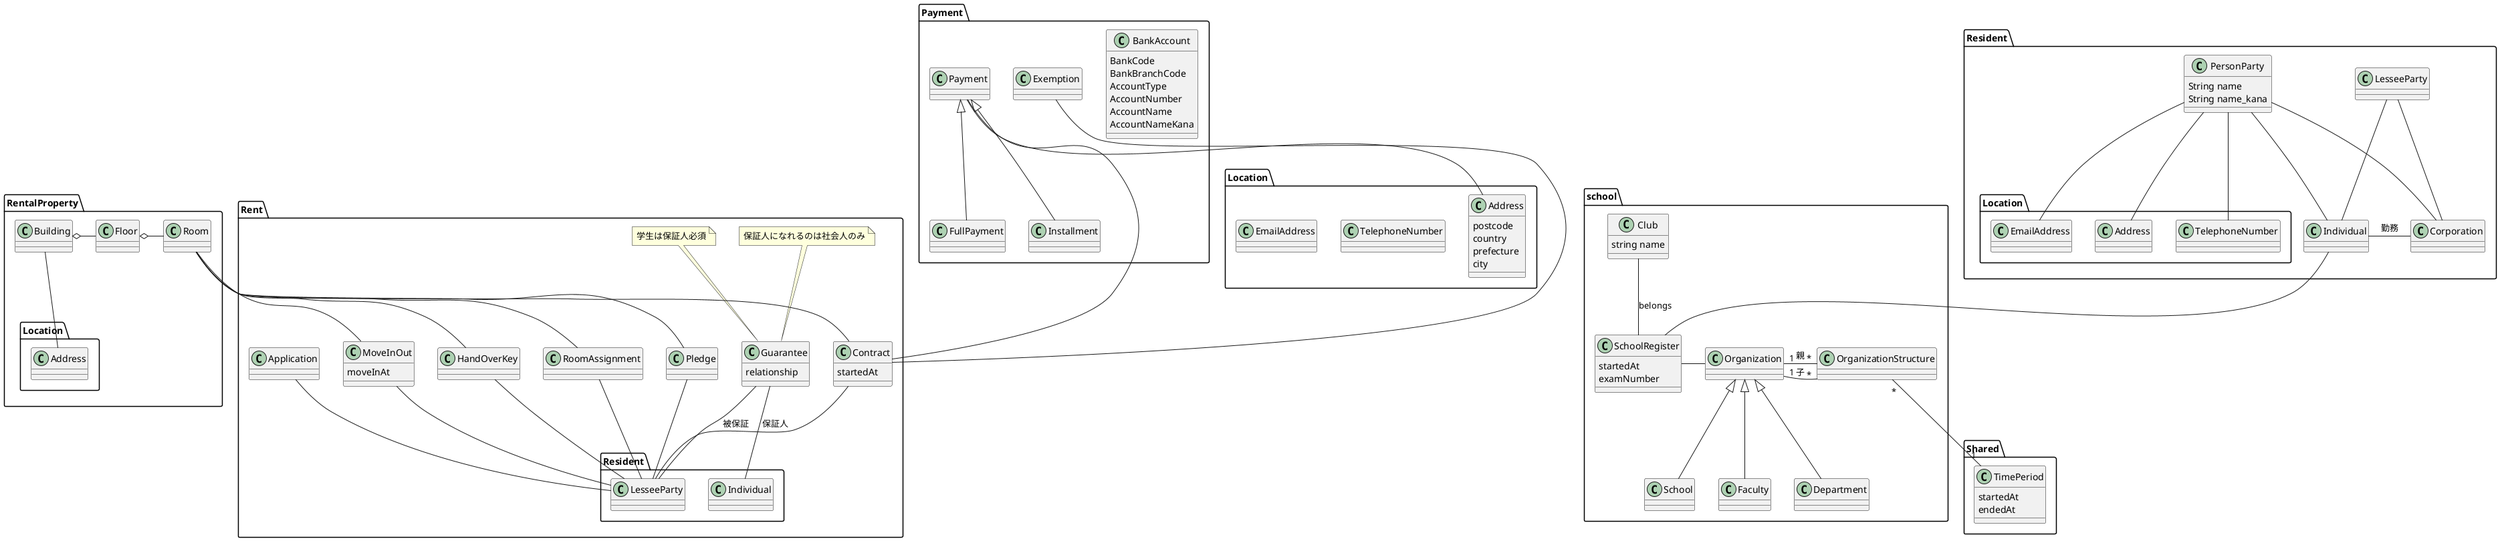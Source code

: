 @startuml
package Shared {
  class TimePeriod {
    startedAt
    endedAt
  }
}
package RentalProperty{
  class Building
  class Floor
  class Room
  Building o- Floor
  Floor o- Room
  Building -- Location.Address
}
package Rent {
  class Contract {
    startedAt
  }
  class Pledge
  class Guarantee {
    relationship
  }
  note top of Guarantee: 保証人になれるのは社会人のみ
  note top of Guarantee: 学生は保証人必須
  class Application
  class MoveInOut {
    moveInAt
  }
  class HandOverKey
  class RoomAssignment
  Room -- Contract
  Contract -- Resident.LesseeParty
  Room -- Pledge
  Pledge -- Resident.LesseeParty
  Room -- MoveInOut
  MoveInOut -- Resident.LesseeParty
  Room -- HandOverKey
  HandOverKey -- Resident.LesseeParty
  Room -- RoomAssignment
  RoomAssignment -- Resident.LesseeParty
  Application -- Resident.LesseeParty
  Guarantee -- Resident.LesseeParty:被保証
  Guarantee -- Resident.Individual: 保証人
}
package Resident{
  class LesseeParty
  class PersonParty {
    String name
    String name_kana
  }
  class Corporation
  class Individual

  LesseeParty -- Individual
  LesseeParty -- Corporation
  PersonParty -- Individual
  PersonParty -- Corporation
  PersonParty -- Location.EmailAddress
  PersonParty -- Location.Address
  PersonParty -- Location.TelephoneNumber
  Individual - Corporation :勤務
}
package Location{
  class Address {
    postcode
    country
    prefecture
    city
  }
  class TelephoneNumber
  class EmailAddress
}

package Payment {
  class BankAccount {
    BankCode
    BankBranchCode
    AccountType
    AccountNumber
    AccountName
    AccountNameKana
  }
  class Payment
  class Exemption
  class FullPayment
  class Installment
  Payment --- Contract
  Exemption -- Contract
  Payment <|-- FullPayment
  Payment <|-- Installment
  Payment -- Location.Address
}

package school {
  class SchoolRegister {
    startedAt
    examNumber
  }
  class OrganizationStructure
  class Organization
  class School
  class Faculty
  class Department
  class Club {
    string name
  }
  Organization <|-- School
  Organization <|-- Faculty
  Organization <|-- Department
  OrganizationStructure "*" -right- "1" Organization :親
  OrganizationStructure "*" -right- "1" Organization :子
  OrganizationStructure "*" -down- "1" TimePeriod
  Resident.Individual -- SchoolRegister
  SchoolRegister - Organization
  Club -- SchoolRegister :belongs
}

@enduml